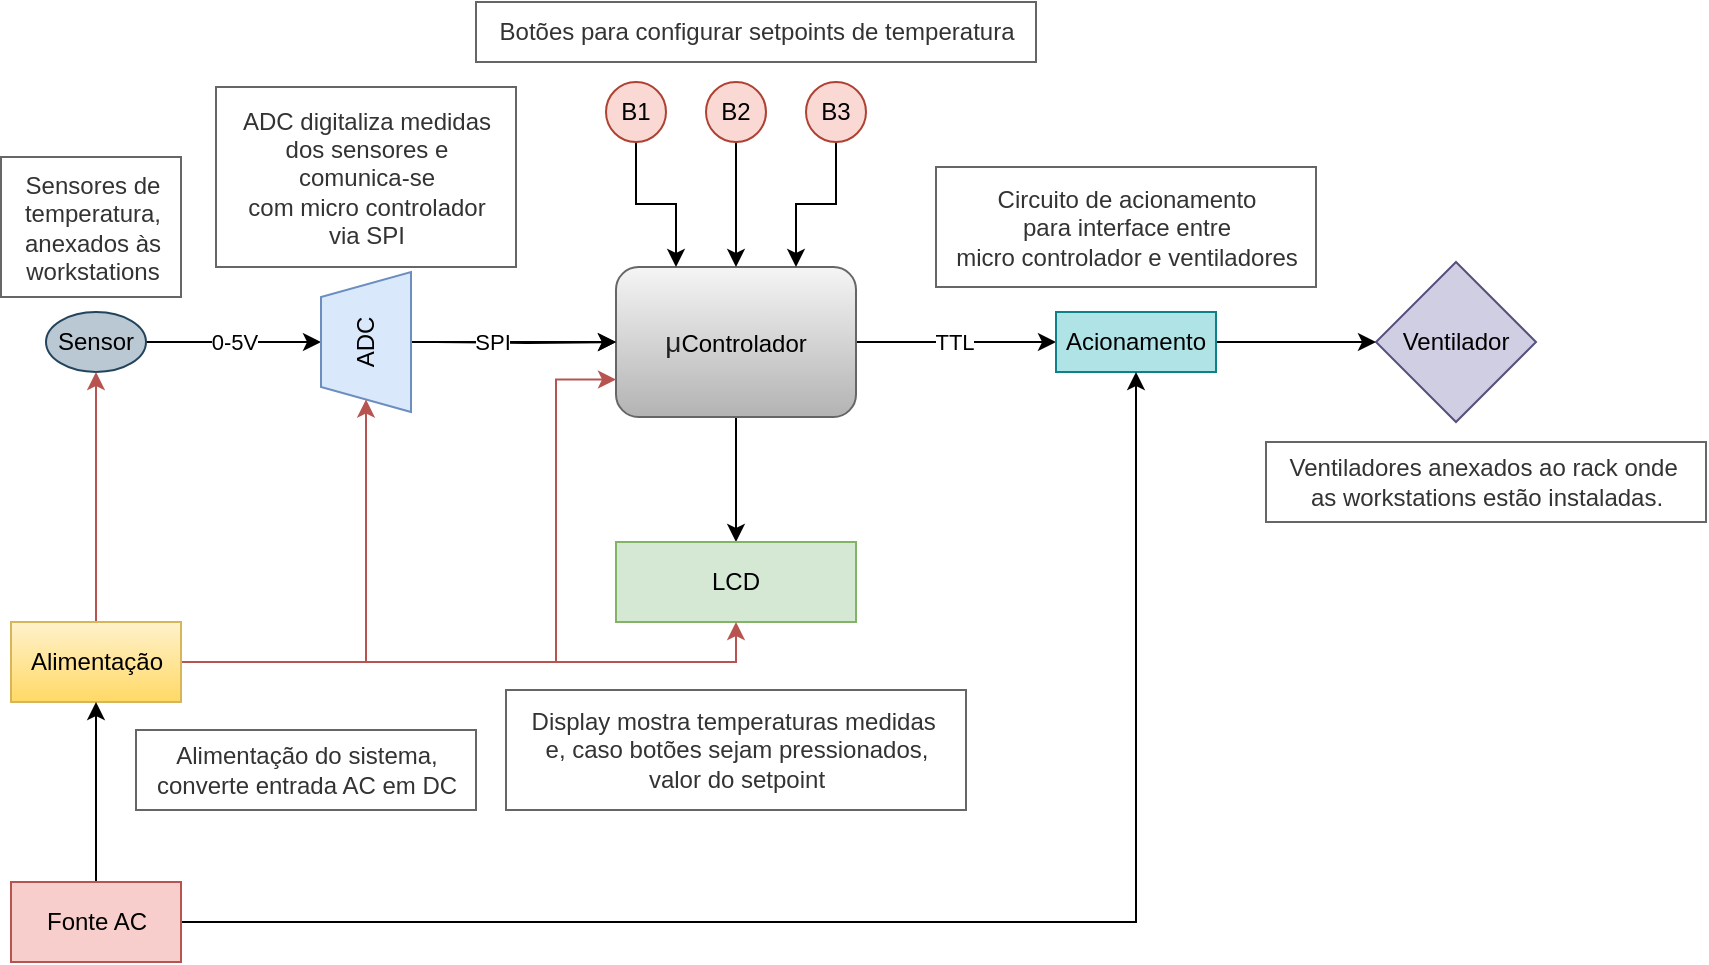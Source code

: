 <mxfile version="20.5.1" type="github">
  <diagram id="C5RBs43oDa-KdzZeNtuy" name="Page-1">
    <mxGraphModel dx="998" dy="548" grid="1" gridSize="10" guides="1" tooltips="1" connect="1" arrows="1" fold="1" page="1" pageScale="1" pageWidth="1169" pageHeight="827" math="0" shadow="0">
      <root>
        <mxCell id="WIyWlLk6GJQsqaUBKTNV-0" />
        <mxCell id="WIyWlLk6GJQsqaUBKTNV-1" parent="WIyWlLk6GJQsqaUBKTNV-0" />
        <mxCell id="V7hTzxYA86uIfPX5H81l-7" style="edgeStyle=orthogonalEdgeStyle;rounded=0;orthogonalLoop=1;jettySize=auto;html=1;exitX=1;exitY=0.5;exitDx=0;exitDy=0;fontFamily=Helvetica;entryX=0;entryY=0.5;entryDx=0;entryDy=0;" parent="WIyWlLk6GJQsqaUBKTNV-1" source="V7hTzxYA86uIfPX5H81l-0" target="V7hTzxYA86uIfPX5H81l-9" edge="1">
          <mxGeometry relative="1" as="geometry">
            <mxPoint x="620.0" y="179.667" as="targetPoint" />
          </mxGeometry>
        </mxCell>
        <mxCell id="bkuHiJLz3leUCbv7lqw5-18" value="TTL" style="edgeLabel;html=1;align=center;verticalAlign=middle;resizable=0;points=[];" parent="V7hTzxYA86uIfPX5H81l-7" vertex="1" connectable="0">
          <mxGeometry x="0.304" relative="1" as="geometry">
            <mxPoint x="-16" as="offset" />
          </mxGeometry>
        </mxCell>
        <mxCell id="V7hTzxYA86uIfPX5H81l-14" style="edgeStyle=orthogonalEdgeStyle;rounded=0;orthogonalLoop=1;jettySize=auto;html=1;exitX=0.5;exitY=1;exitDx=0;exitDy=0;entryX=0.5;entryY=0;entryDx=0;entryDy=0;fontFamily=Helvetica;" parent="WIyWlLk6GJQsqaUBKTNV-1" source="V7hTzxYA86uIfPX5H81l-0" target="V7hTzxYA86uIfPX5H81l-13" edge="1">
          <mxGeometry relative="1" as="geometry" />
        </mxCell>
        <mxCell id="V7hTzxYA86uIfPX5H81l-0" value="&lt;p&gt;&lt;span style=&quot;color: rgb(32, 33, 34); font-size: 14px; text-align: start;&quot;&gt;μ&lt;/span&gt;Controlador&lt;/p&gt;" style="rounded=1;whiteSpace=wrap;html=1;fontSize=12;glass=0;strokeWidth=1;shadow=0;fillColor=#f5f5f5;strokeColor=#666666;gradientColor=#b3b3b3;" parent="WIyWlLk6GJQsqaUBKTNV-1" vertex="1">
          <mxGeometry x="350" y="142.5" width="120" height="75" as="geometry" />
        </mxCell>
        <mxCell id="V7hTzxYA86uIfPX5H81l-2" style="edgeStyle=orthogonalEdgeStyle;rounded=0;orthogonalLoop=1;jettySize=auto;html=1;entryX=0;entryY=0.5;entryDx=0;entryDy=0;exitX=1;exitY=0.5;exitDx=0;exitDy=0;" parent="WIyWlLk6GJQsqaUBKTNV-1" target="V7hTzxYA86uIfPX5H81l-0" edge="1">
          <mxGeometry relative="1" as="geometry">
            <mxPoint x="260" y="180.0" as="sourcePoint" />
          </mxGeometry>
        </mxCell>
        <mxCell id="V7hTzxYA86uIfPX5H81l-5" value="0-5V" style="edgeStyle=orthogonalEdgeStyle;rounded=0;orthogonalLoop=1;jettySize=auto;html=1;exitX=1;exitY=0.5;exitDx=0;exitDy=0;entryX=0.5;entryY=0;entryDx=0;entryDy=0;fontFamily=Helvetica;" parent="WIyWlLk6GJQsqaUBKTNV-1" source="V7hTzxYA86uIfPX5H81l-4" target="bkuHiJLz3leUCbv7lqw5-0" edge="1">
          <mxGeometry relative="1" as="geometry">
            <mxPoint x="180" y="180.0" as="targetPoint" />
          </mxGeometry>
        </mxCell>
        <mxCell id="V7hTzxYA86uIfPX5H81l-4" value="Sensor" style="ellipse;whiteSpace=wrap;html=1;fillColor=#bac8d3;strokeColor=#23445d;" parent="WIyWlLk6GJQsqaUBKTNV-1" vertex="1">
          <mxGeometry x="65" y="165" width="50" height="30" as="geometry" />
        </mxCell>
        <mxCell id="V7hTzxYA86uIfPX5H81l-6" value="Ventilador" style="rhombus;whiteSpace=wrap;html=1;fontFamily=Helvetica;fillColor=#d0cee2;strokeColor=#56517e;" parent="WIyWlLk6GJQsqaUBKTNV-1" vertex="1">
          <mxGeometry x="730" y="140" width="80" height="80" as="geometry" />
        </mxCell>
        <mxCell id="V7hTzxYA86uIfPX5H81l-11" style="edgeStyle=orthogonalEdgeStyle;rounded=0;orthogonalLoop=1;jettySize=auto;html=1;exitX=1;exitY=0.5;exitDx=0;exitDy=0;entryX=0;entryY=0.5;entryDx=0;entryDy=0;fontFamily=Helvetica;" parent="WIyWlLk6GJQsqaUBKTNV-1" source="V7hTzxYA86uIfPX5H81l-9" target="V7hTzxYA86uIfPX5H81l-6" edge="1">
          <mxGeometry relative="1" as="geometry" />
        </mxCell>
        <mxCell id="V7hTzxYA86uIfPX5H81l-9" value="Acionamento" style="rounded=0;whiteSpace=wrap;html=1;fillColor=#b0e3e6;strokeColor=#0e8088;" parent="WIyWlLk6GJQsqaUBKTNV-1" vertex="1">
          <mxGeometry x="570" y="165" width="80" height="30" as="geometry" />
        </mxCell>
        <mxCell id="V7hTzxYA86uIfPX5H81l-13" value="LCD" style="rounded=0;whiteSpace=wrap;html=1;fontFamily=Helvetica;fillColor=#d5e8d4;strokeColor=#82b366;" parent="WIyWlLk6GJQsqaUBKTNV-1" vertex="1">
          <mxGeometry x="350" y="280" width="120" height="40" as="geometry" />
        </mxCell>
        <mxCell id="bkuHiJLz3leUCbv7lqw5-7" value="" style="edgeStyle=orthogonalEdgeStyle;rounded=0;orthogonalLoop=1;jettySize=auto;html=1;" parent="WIyWlLk6GJQsqaUBKTNV-1" source="V7hTzxYA86uIfPX5H81l-15" target="V7hTzxYA86uIfPX5H81l-0" edge="1">
          <mxGeometry relative="1" as="geometry">
            <Array as="points">
              <mxPoint x="360" y="111" />
              <mxPoint x="380" y="111" />
            </Array>
          </mxGeometry>
        </mxCell>
        <mxCell id="V7hTzxYA86uIfPX5H81l-15" value="B1" style="ellipse;whiteSpace=wrap;html=1;aspect=fixed;fontFamily=Helvetica;fillColor=#fad9d5;strokeColor=#ae4132;" parent="WIyWlLk6GJQsqaUBKTNV-1" vertex="1">
          <mxGeometry x="345" y="50" width="30" height="30" as="geometry" />
        </mxCell>
        <mxCell id="bkuHiJLz3leUCbv7lqw5-3" value="" style="edgeStyle=orthogonalEdgeStyle;rounded=0;orthogonalLoop=1;jettySize=auto;html=1;" parent="WIyWlLk6GJQsqaUBKTNV-1" source="bkuHiJLz3leUCbv7lqw5-0" target="V7hTzxYA86uIfPX5H81l-0" edge="1">
          <mxGeometry relative="1" as="geometry" />
        </mxCell>
        <mxCell id="bkuHiJLz3leUCbv7lqw5-17" value="SPI" style="edgeLabel;html=1;align=center;verticalAlign=middle;resizable=0;points=[];" parent="bkuHiJLz3leUCbv7lqw5-3" vertex="1" connectable="0">
          <mxGeometry x="-0.216" relative="1" as="geometry">
            <mxPoint as="offset" />
          </mxGeometry>
        </mxCell>
        <mxCell id="bkuHiJLz3leUCbv7lqw5-0" value="ADC" style="shape=trapezoid;perimeter=trapezoidPerimeter;whiteSpace=wrap;html=1;fixedSize=1;rotation=-90;size=12.5;fillColor=#dae8fc;strokeColor=#6c8ebf;" parent="WIyWlLk6GJQsqaUBKTNV-1" vertex="1">
          <mxGeometry x="190" y="157.5" width="70" height="45" as="geometry" />
        </mxCell>
        <mxCell id="bkuHiJLz3leUCbv7lqw5-8" value="" style="edgeStyle=orthogonalEdgeStyle;rounded=0;orthogonalLoop=1;jettySize=auto;html=1;" parent="WIyWlLk6GJQsqaUBKTNV-1" source="bkuHiJLz3leUCbv7lqw5-5" target="V7hTzxYA86uIfPX5H81l-0" edge="1">
          <mxGeometry relative="1" as="geometry" />
        </mxCell>
        <mxCell id="bkuHiJLz3leUCbv7lqw5-5" value="B2" style="ellipse;whiteSpace=wrap;html=1;aspect=fixed;fontFamily=Helvetica;fillColor=#fad9d5;strokeColor=#ae4132;" parent="WIyWlLk6GJQsqaUBKTNV-1" vertex="1">
          <mxGeometry x="395" y="50" width="30" height="30" as="geometry" />
        </mxCell>
        <mxCell id="bkuHiJLz3leUCbv7lqw5-9" value="" style="edgeStyle=orthogonalEdgeStyle;rounded=0;orthogonalLoop=1;jettySize=auto;html=1;" parent="WIyWlLk6GJQsqaUBKTNV-1" source="bkuHiJLz3leUCbv7lqw5-6" target="V7hTzxYA86uIfPX5H81l-0" edge="1">
          <mxGeometry relative="1" as="geometry">
            <Array as="points">
              <mxPoint x="460" y="111" />
              <mxPoint x="440" y="111" />
            </Array>
          </mxGeometry>
        </mxCell>
        <mxCell id="bkuHiJLz3leUCbv7lqw5-6" value="B3" style="ellipse;whiteSpace=wrap;html=1;aspect=fixed;fontFamily=Helvetica;fillColor=#fad9d5;strokeColor=#ae4132;" parent="WIyWlLk6GJQsqaUBKTNV-1" vertex="1">
          <mxGeometry x="445" y="50" width="30" height="30" as="geometry" />
        </mxCell>
        <mxCell id="bkuHiJLz3leUCbv7lqw5-11" value="" style="edgeStyle=orthogonalEdgeStyle;rounded=0;orthogonalLoop=1;jettySize=auto;html=1;fillColor=#f8cecc;gradientColor=#ea6b66;strokeColor=#b85450;" parent="WIyWlLk6GJQsqaUBKTNV-1" source="bkuHiJLz3leUCbv7lqw5-10" target="V7hTzxYA86uIfPX5H81l-4" edge="1">
          <mxGeometry relative="1" as="geometry" />
        </mxCell>
        <mxCell id="bkuHiJLz3leUCbv7lqw5-12" style="edgeStyle=orthogonalEdgeStyle;rounded=0;orthogonalLoop=1;jettySize=auto;html=1;exitX=1;exitY=0.5;exitDx=0;exitDy=0;entryX=0;entryY=0.5;entryDx=0;entryDy=0;fillColor=#f8cecc;gradientColor=#ea6b66;strokeColor=#b85450;" parent="WIyWlLk6GJQsqaUBKTNV-1" source="bkuHiJLz3leUCbv7lqw5-10" target="bkuHiJLz3leUCbv7lqw5-0" edge="1">
          <mxGeometry relative="1" as="geometry" />
        </mxCell>
        <mxCell id="bkuHiJLz3leUCbv7lqw5-13" style="edgeStyle=orthogonalEdgeStyle;rounded=0;orthogonalLoop=1;jettySize=auto;html=1;entryX=0.5;entryY=1;entryDx=0;entryDy=0;fillColor=#f8cecc;gradientColor=#ea6b66;strokeColor=#b85450;" parent="WIyWlLk6GJQsqaUBKTNV-1" source="bkuHiJLz3leUCbv7lqw5-10" target="V7hTzxYA86uIfPX5H81l-13" edge="1">
          <mxGeometry relative="1" as="geometry" />
        </mxCell>
        <mxCell id="bkuHiJLz3leUCbv7lqw5-14" style="edgeStyle=orthogonalEdgeStyle;rounded=0;orthogonalLoop=1;jettySize=auto;html=1;entryX=0;entryY=0.75;entryDx=0;entryDy=0;fillColor=#f8cecc;gradientColor=#ea6b66;strokeColor=#b85450;" parent="WIyWlLk6GJQsqaUBKTNV-1" source="bkuHiJLz3leUCbv7lqw5-10" target="V7hTzxYA86uIfPX5H81l-0" edge="1">
          <mxGeometry relative="1" as="geometry">
            <mxPoint x="310" y="200" as="targetPoint" />
            <Array as="points">
              <mxPoint x="320" y="340" />
              <mxPoint x="320" y="199" />
            </Array>
          </mxGeometry>
        </mxCell>
        <mxCell id="bkuHiJLz3leUCbv7lqw5-10" value="Alimentação" style="rounded=0;whiteSpace=wrap;html=1;fontFamily=Helvetica;fillColor=#fff2cc;strokeColor=#d6b656;gradientColor=#ffd966;" parent="WIyWlLk6GJQsqaUBKTNV-1" vertex="1">
          <mxGeometry x="47.5" y="320" width="85" height="40" as="geometry" />
        </mxCell>
        <mxCell id="bkuHiJLz3leUCbv7lqw5-20" value="Sensores de &lt;br&gt;temperatura, &lt;br&gt;anexados às &lt;br&gt;workstations" style="text;html=1;align=center;verticalAlign=middle;resizable=0;points=[];autosize=1;fillColor=none;fontColor=#333333;strokeColor=#666666;" parent="WIyWlLk6GJQsqaUBKTNV-1" vertex="1">
          <mxGeometry x="42.5" y="87.5" width="90" height="70" as="geometry" />
        </mxCell>
        <mxCell id="bkuHiJLz3leUCbv7lqw5-21" value="Alimentação do sistema,&lt;br&gt;converte entrada AC em DC" style="text;html=1;align=center;verticalAlign=middle;resizable=0;points=[];autosize=1;strokeColor=#666666;fillColor=none;fontColor=#333333;" parent="WIyWlLk6GJQsqaUBKTNV-1" vertex="1">
          <mxGeometry x="110" y="374" width="170" height="40" as="geometry" />
        </mxCell>
        <mxCell id="bkuHiJLz3leUCbv7lqw5-22" value="Botões para configurar setpoints de temperatura" style="text;html=1;align=center;verticalAlign=middle;resizable=0;points=[];autosize=1;strokeColor=#666666;fillColor=none;fontColor=#333333;" parent="WIyWlLk6GJQsqaUBKTNV-1" vertex="1">
          <mxGeometry x="280" y="10" width="280" height="30" as="geometry" />
        </mxCell>
        <mxCell id="bkuHiJLz3leUCbv7lqw5-23" value="ADC digitaliza medidas&lt;br&gt;dos sensores e &lt;br&gt;comunica-se&lt;br&gt;com micro controlador &lt;br&gt;via SPI" style="text;html=1;align=center;verticalAlign=middle;resizable=0;points=[];autosize=1;fillColor=none;fontColor=#333333;strokeColor=#666666;" parent="WIyWlLk6GJQsqaUBKTNV-1" vertex="1">
          <mxGeometry x="150" y="52.5" width="150" height="90" as="geometry" />
        </mxCell>
        <mxCell id="bkuHiJLz3leUCbv7lqw5-24" value="Display mostra temperaturas medidas&amp;nbsp;&lt;br&gt;e, caso botões sejam pressionados,&lt;br&gt;valor do setpoint" style="text;html=1;align=center;verticalAlign=middle;resizable=0;points=[];autosize=1;strokeColor=#666666;fillColor=none;fontColor=#333333;" parent="WIyWlLk6GJQsqaUBKTNV-1" vertex="1">
          <mxGeometry x="295" y="354" width="230" height="60" as="geometry" />
        </mxCell>
        <mxCell id="bkuHiJLz3leUCbv7lqw5-25" value="Circuito de acionamento &lt;br&gt;para interface entre &lt;br&gt;micro controlador e ventiladores" style="text;html=1;align=center;verticalAlign=middle;resizable=0;points=[];autosize=1;strokeColor=#666666;fillColor=none;fontColor=#333333;" parent="WIyWlLk6GJQsqaUBKTNV-1" vertex="1">
          <mxGeometry x="510" y="92.5" width="190" height="60" as="geometry" />
        </mxCell>
        <mxCell id="bkuHiJLz3leUCbv7lqw5-26" value="Ventiladores anexados ao rack onde&amp;nbsp;&lt;br&gt;as workstations estão instaladas." style="text;html=1;align=center;verticalAlign=middle;resizable=0;points=[];autosize=1;strokeColor=#666666;fillColor=none;fontColor=#333333;" parent="WIyWlLk6GJQsqaUBKTNV-1" vertex="1">
          <mxGeometry x="675" y="230" width="220" height="40" as="geometry" />
        </mxCell>
        <mxCell id="Mhm_UfKuMBlHpQhpypHg-5" style="edgeStyle=orthogonalEdgeStyle;rounded=0;orthogonalLoop=1;jettySize=auto;html=1;entryX=0.5;entryY=1;entryDx=0;entryDy=0;" edge="1" parent="WIyWlLk6GJQsqaUBKTNV-1" source="Mhm_UfKuMBlHpQhpypHg-3" target="bkuHiJLz3leUCbv7lqw5-10">
          <mxGeometry relative="1" as="geometry" />
        </mxCell>
        <mxCell id="Mhm_UfKuMBlHpQhpypHg-6" style="edgeStyle=orthogonalEdgeStyle;rounded=0;orthogonalLoop=1;jettySize=auto;html=1;entryX=0.5;entryY=1;entryDx=0;entryDy=0;" edge="1" parent="WIyWlLk6GJQsqaUBKTNV-1" source="Mhm_UfKuMBlHpQhpypHg-3" target="V7hTzxYA86uIfPX5H81l-9">
          <mxGeometry relative="1" as="geometry" />
        </mxCell>
        <mxCell id="Mhm_UfKuMBlHpQhpypHg-3" value="Fonte AC" style="rounded=0;whiteSpace=wrap;html=1;fontFamily=Helvetica;fillColor=#f8cecc;strokeColor=#b85450;" vertex="1" parent="WIyWlLk6GJQsqaUBKTNV-1">
          <mxGeometry x="47.5" y="450" width="85" height="40" as="geometry" />
        </mxCell>
      </root>
    </mxGraphModel>
  </diagram>
</mxfile>
